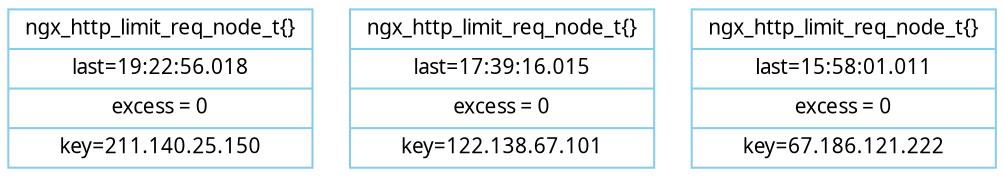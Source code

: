 digraph ngx_http_limit_req_node {

   rankdir=TB;
   node [shape=record, color=skyblue, fontname="Verdana", fontsize=10];
   edge [color=forestgreen, fontname="Verdana", fontsize=10];
   

   ngx_http_limit_req_node_t1 [label="{<head>ngx_http_limit_req_node_t\{\}|last=19:22:56.018|excess = 0|key=211.140.25.150}"];
   ngx_http_limit_req_node_t2 [label="{<head>ngx_http_limit_req_node_t\{\}|last=17:39:16.015|excess = 0|key=122.138.67.101}"];
   ngx_http_limit_req_node_t3 [label="{<head>ngx_http_limit_req_node_t\{\}|last=15:58:01.011|excess = 0|key=67.186.121.222}"];
}